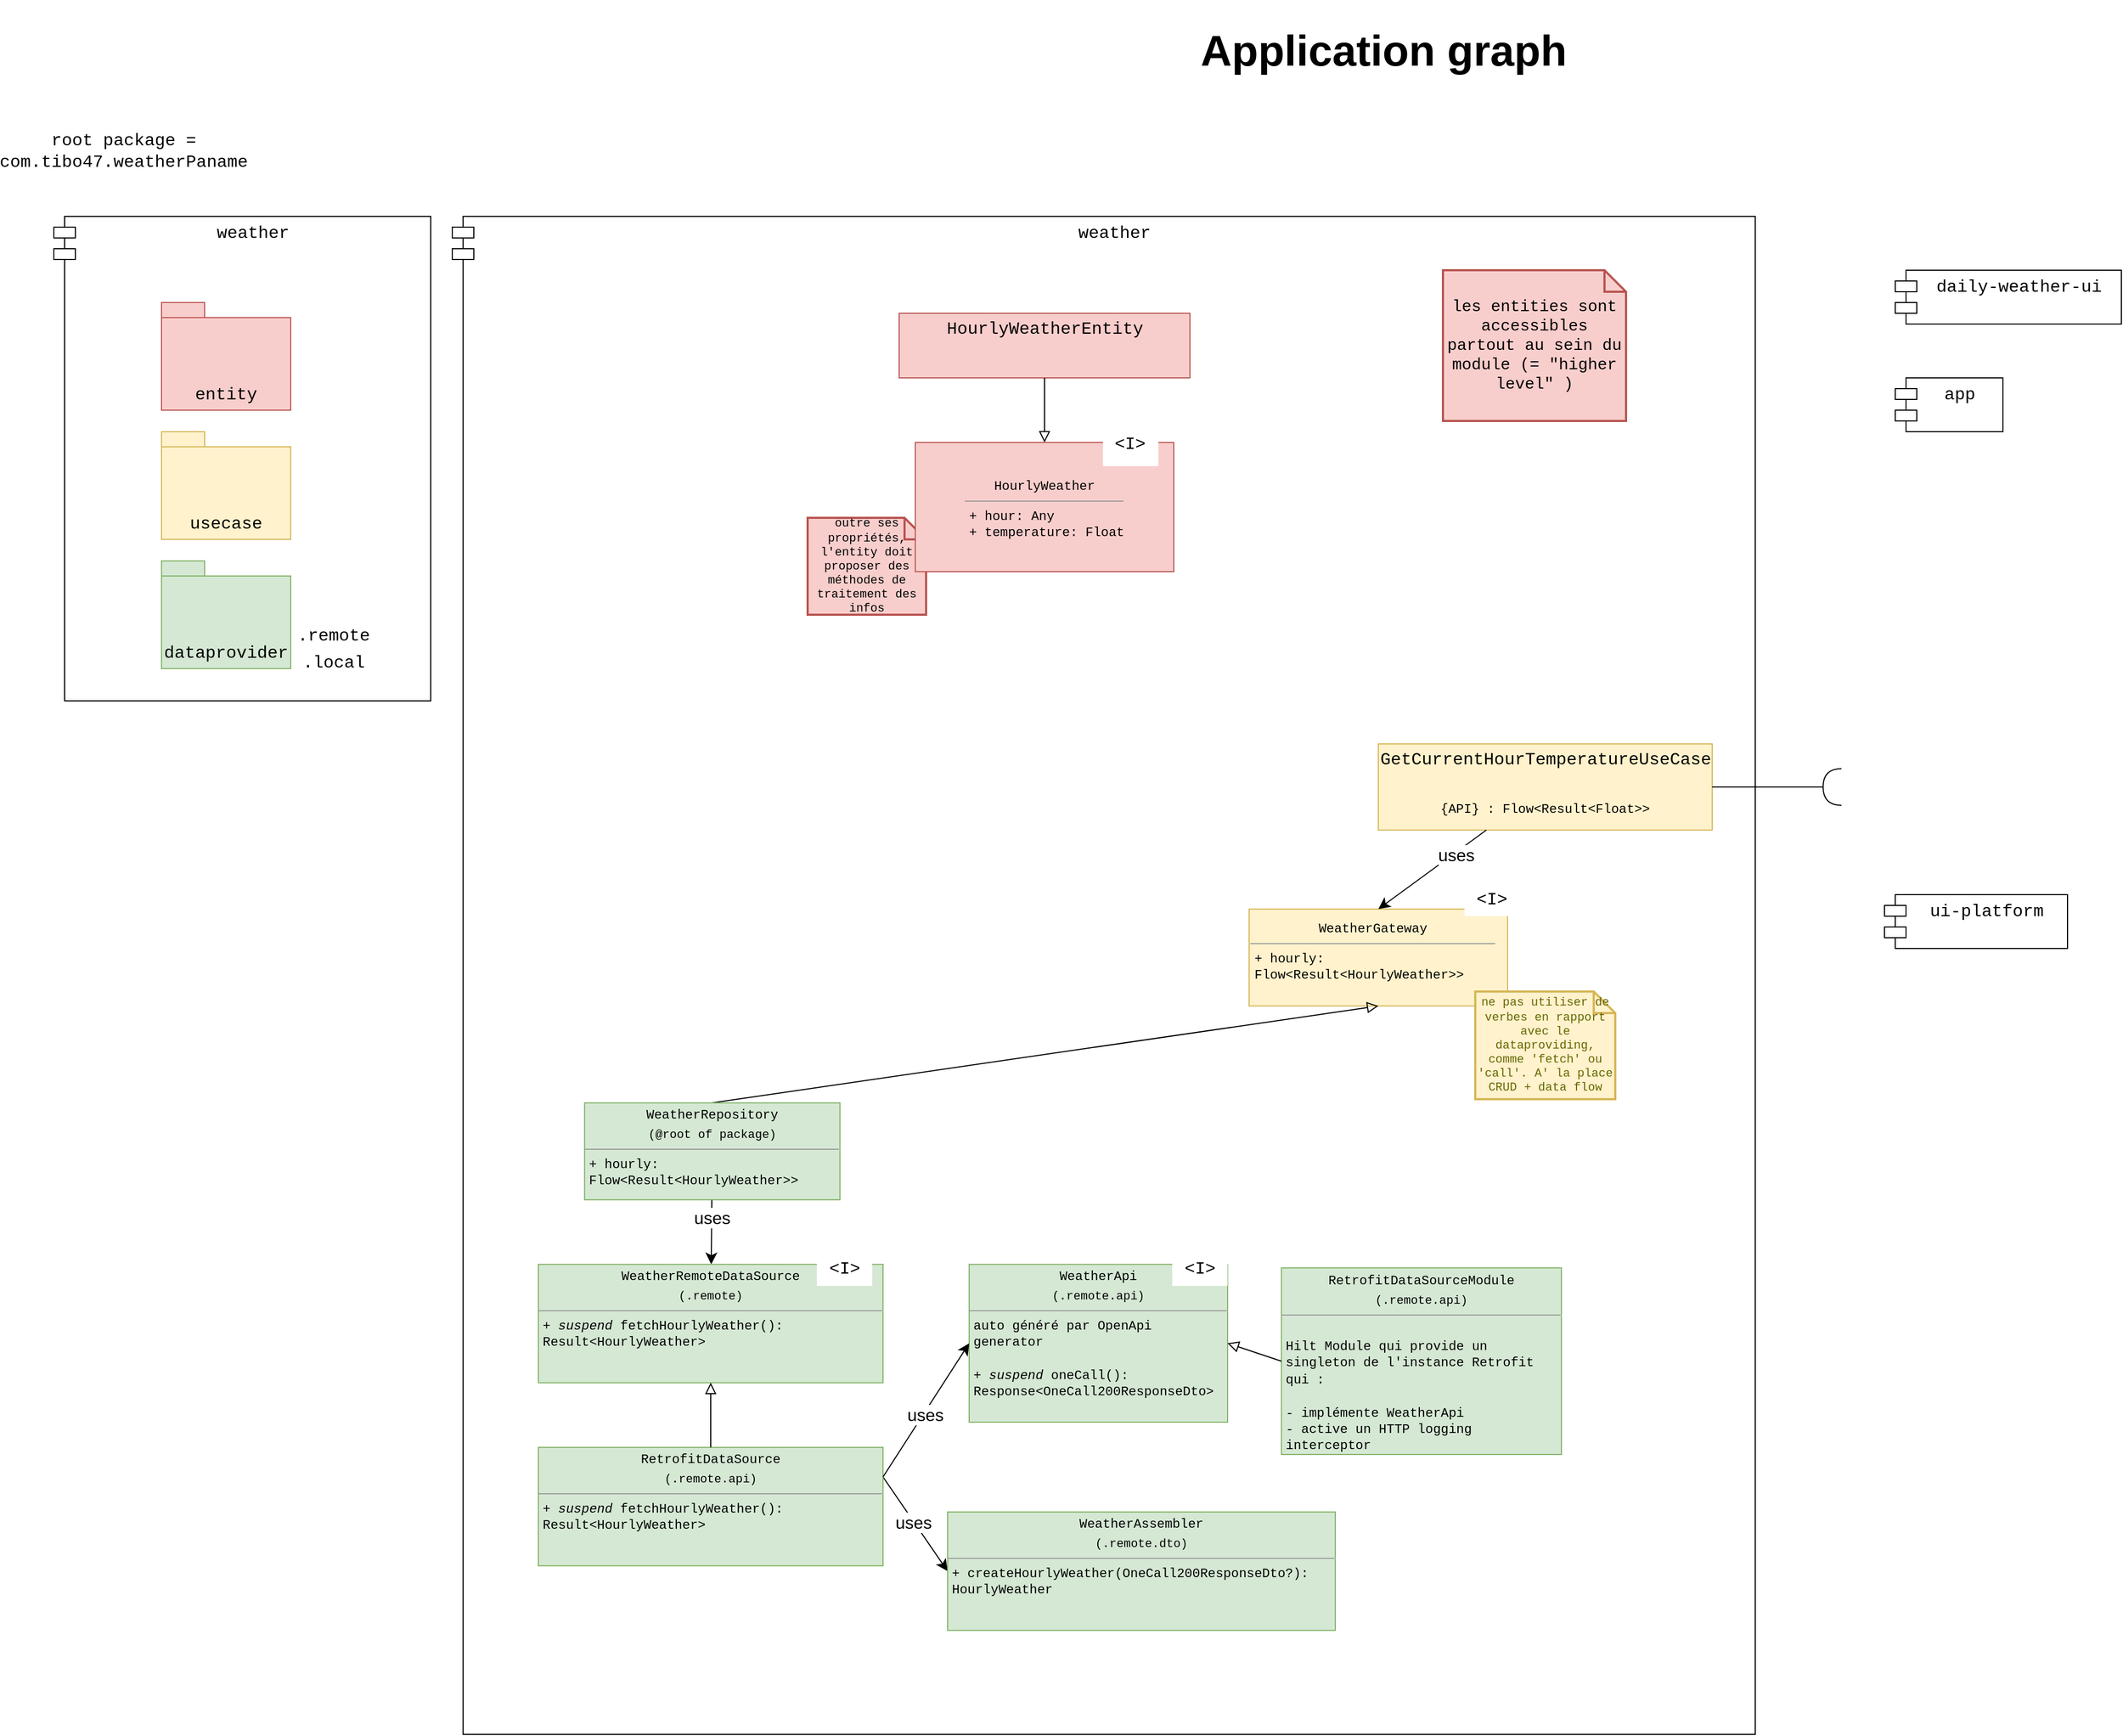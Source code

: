 <mxfile version="23.0.2" type="device">
  <diagram name="Page-1" id="wv4Ve9XhU9uI4jX8m3nt">
    <mxGraphModel dx="909" dy="1788" grid="1" gridSize="10" guides="1" tooltips="1" connect="1" arrows="1" fold="1" page="1" pageScale="1" pageWidth="827" pageHeight="1169" math="0" shadow="0">
      <root>
        <mxCell id="0" />
        <mxCell id="1" parent="0" />
        <mxCell id="ZxqrqJX_Cj1t-atZ2je_-12" value="root package = com.tibo47.weatherPaname" style="text;strokeColor=none;fillColor=none;html=1;align=center;verticalAlign=middle;whiteSpace=wrap;rounded=0;fontSize=16;fontFamily=Courier New;" parent="1" vertex="1">
          <mxGeometry x="10" y="5" width="210" height="30" as="geometry" />
        </mxCell>
        <mxCell id="hMdCMSUUUF6F1jB6uKyC-11" value="weather" style="shape=module;align=left;spacingLeft=20;align=center;verticalAlign=top;whiteSpace=wrap;html=1;fontSize=16;fontFamily=Courier New;" parent="1" vertex="1">
          <mxGeometry x="50" y="80" width="350" height="450" as="geometry" />
        </mxCell>
        <mxCell id="hMdCMSUUUF6F1jB6uKyC-23" value="weather" style="shape=module;align=left;spacingLeft=20;align=center;verticalAlign=top;whiteSpace=wrap;html=1;fontSize=16;fontFamily=Courier New;" parent="1" vertex="1">
          <mxGeometry x="420" y="80" width="1210" height="1410" as="geometry" />
        </mxCell>
        <mxCell id="hMdCMSUUUF6F1jB6uKyC-36" value="" style="group;fillColor=#fff2cc;strokeColor=#d6b656;" parent="1" vertex="1" connectable="0">
          <mxGeometry x="1280" y="570" width="310" height="80" as="geometry" />
        </mxCell>
        <mxCell id="hMdCMSUUUF6F1jB6uKyC-37" value="&lt;pre&gt;&lt;span style=&quot;font-size: 12px; font-family: &amp;quot;Courier New&amp;quot;; background-color: initial; white-space: normal;&quot;&gt;&lt;br&gt;&lt;/span&gt;&lt;/pre&gt;&lt;pre&gt;&lt;span style=&quot;font-size: 12px; font-family: &amp;quot;Courier New&amp;quot;; background-color: initial; white-space: normal;&quot;&gt;{API} : Flow&amp;lt;Result&amp;lt;Float&amp;gt;&amp;gt;&lt;/span&gt;&lt;br&gt;&lt;/pre&gt;" style="rounded=0;whiteSpace=wrap;html=1;fontSize=16;fillColor=#fff2cc;strokeColor=#d6b656;" parent="hMdCMSUUUF6F1jB6uKyC-36" vertex="1">
          <mxGeometry width="310" height="80" as="geometry" />
        </mxCell>
        <mxCell id="hMdCMSUUUF6F1jB6uKyC-38" value="GetCurrentHourTemperatureUseCase" style="text;html=1;strokeColor=none;fillColor=none;align=center;verticalAlign=middle;whiteSpace=wrap;rounded=0;fontSize=16;fontFamily=Courier New;" parent="hMdCMSUUUF6F1jB6uKyC-36" vertex="1">
          <mxGeometry x="77.5" width="155.0" height="30" as="geometry" />
        </mxCell>
        <mxCell id="hMdCMSUUUF6F1jB6uKyC-42" value="" style="group" parent="1" vertex="1" connectable="0">
          <mxGeometry x="835" y="170" width="270" height="60" as="geometry" />
        </mxCell>
        <mxCell id="hMdCMSUUUF6F1jB6uKyC-40" value="" style="rounded=0;whiteSpace=wrap;html=1;fontSize=16;fillColor=#f8cecc;strokeColor=#b85450;" parent="hMdCMSUUUF6F1jB6uKyC-42" vertex="1">
          <mxGeometry width="270" height="60" as="geometry" />
        </mxCell>
        <mxCell id="hMdCMSUUUF6F1jB6uKyC-41" value="HourlyWeatherEntity" style="text;html=1;strokeColor=none;fillColor=none;align=center;verticalAlign=middle;whiteSpace=wrap;rounded=0;fontSize=16;fontFamily=Courier New;" parent="hMdCMSUUUF6F1jB6uKyC-42" vertex="1">
          <mxGeometry x="67.5" width="135" height="30" as="geometry" />
        </mxCell>
        <mxCell id="hMdCMSUUUF6F1jB6uKyC-50" value="" style="group" parent="1" vertex="1" connectable="0">
          <mxGeometry x="150" y="400" width="120" height="100" as="geometry" />
        </mxCell>
        <mxCell id="hMdCMSUUUF6F1jB6uKyC-19" value="" style="shape=folder;fontStyle=1;spacingTop=10;tabWidth=40;tabHeight=14;tabPosition=left;html=1;whiteSpace=wrap;fontSize=16;fillColor=#d5e8d4;strokeColor=#82b366;" parent="hMdCMSUUUF6F1jB6uKyC-50" vertex="1">
          <mxGeometry width="120" height="100" as="geometry" />
        </mxCell>
        <mxCell id="hMdCMSUUUF6F1jB6uKyC-20" value="&lt;font face=&quot;Courier New&quot;&gt;dataprovider&lt;/font&gt;" style="text;html=1;strokeColor=none;fillColor=none;align=center;verticalAlign=middle;whiteSpace=wrap;rounded=0;fontSize=16;" parent="hMdCMSUUUF6F1jB6uKyC-50" vertex="1">
          <mxGeometry x="30" y="70" width="60" height="30" as="geometry" />
        </mxCell>
        <mxCell id="hMdCMSUUUF6F1jB6uKyC-51" value="" style="group" parent="1" vertex="1" connectable="0">
          <mxGeometry x="150" y="280" width="120" height="100" as="geometry" />
        </mxCell>
        <mxCell id="hMdCMSUUUF6F1jB6uKyC-12" value="" style="shape=folder;fontStyle=1;spacingTop=10;tabWidth=40;tabHeight=14;tabPosition=left;html=1;whiteSpace=wrap;fontSize=16;fillColor=#fff2cc;strokeColor=#d6b656;" parent="hMdCMSUUUF6F1jB6uKyC-51" vertex="1">
          <mxGeometry width="120" height="100" as="geometry" />
        </mxCell>
        <mxCell id="hMdCMSUUUF6F1jB6uKyC-13" value="&lt;font face=&quot;Courier New&quot;&gt;usecase&lt;/font&gt;" style="text;html=1;strokeColor=none;fillColor=none;align=center;verticalAlign=middle;whiteSpace=wrap;rounded=0;fontSize=16;" parent="hMdCMSUUUF6F1jB6uKyC-51" vertex="1">
          <mxGeometry x="30" y="70" width="60" height="30" as="geometry" />
        </mxCell>
        <mxCell id="hMdCMSUUUF6F1jB6uKyC-52" value="" style="group" parent="1" vertex="1" connectable="0">
          <mxGeometry x="150" y="160" width="120" height="100" as="geometry" />
        </mxCell>
        <mxCell id="hMdCMSUUUF6F1jB6uKyC-17" value="" style="shape=folder;fontStyle=1;spacingTop=10;tabWidth=40;tabHeight=14;tabPosition=left;html=1;whiteSpace=wrap;fontSize=16;fillColor=#f8cecc;strokeColor=#b85450;" parent="hMdCMSUUUF6F1jB6uKyC-52" vertex="1">
          <mxGeometry width="120" height="100" as="geometry" />
        </mxCell>
        <mxCell id="hMdCMSUUUF6F1jB6uKyC-18" value="&lt;font face=&quot;Courier New&quot;&gt;entity&lt;br&gt;&lt;/font&gt;" style="text;html=1;strokeColor=none;fillColor=none;align=center;verticalAlign=middle;whiteSpace=wrap;rounded=0;fontSize=16;" parent="hMdCMSUUUF6F1jB6uKyC-52" vertex="1">
          <mxGeometry x="30" y="70" width="60" height="30" as="geometry" />
        </mxCell>
        <mxCell id="hMdCMSUUUF6F1jB6uKyC-53" value="" style="edgeStyle=none;curved=1;rounded=0;orthogonalLoop=1;jettySize=auto;html=1;fontSize=12;startSize=8;endSize=8;endArrow=block;endFill=0;entryX=0.5;entryY=0;entryDx=0;entryDy=0;" parent="1" source="hMdCMSUUUF6F1jB6uKyC-40" target="R9Sax285LrgI6wB76GsC-14" edge="1">
          <mxGeometry relative="1" as="geometry">
            <mxPoint x="974.091" y="310" as="targetPoint" />
          </mxGeometry>
        </mxCell>
        <mxCell id="MzsrqZj2Vyv2zfBKMK9l-8" value=".local" style="text;html=1;strokeColor=none;fillColor=none;align=center;verticalAlign=middle;whiteSpace=wrap;rounded=0;fontSize=16;fontFamily=Courier New;" parent="1" vertex="1">
          <mxGeometry x="280" y="480" width="60" height="30" as="geometry" />
        </mxCell>
        <mxCell id="MzsrqZj2Vyv2zfBKMK9l-9" value=".remote" style="text;html=1;strokeColor=none;fillColor=none;align=center;verticalAlign=middle;whiteSpace=wrap;rounded=0;fontSize=16;fontFamily=Courier New;" parent="1" vertex="1">
          <mxGeometry x="280" y="450" width="60" height="40" as="geometry" />
        </mxCell>
        <mxCell id="MzsrqZj2Vyv2zfBKMK9l-13" value="" style="group;fontSize=16;" parent="1" vertex="1" connectable="0">
          <mxGeometry x="1160" y="723.4" width="240" height="90" as="geometry" />
        </mxCell>
        <mxCell id="MzsrqZj2Vyv2zfBKMK9l-14" value="" style="rounded=0;whiteSpace=wrap;html=1;fontSize=16;fillColor=#fff2cc;strokeColor=#d6b656;" parent="MzsrqZj2Vyv2zfBKMK9l-13" vertex="1">
          <mxGeometry width="240" height="90" as="geometry" />
        </mxCell>
        <mxCell id="MzsrqZj2Vyv2zfBKMK9l-15" value="&lt;p style=&quot;border-color: var(--border-color); font-family: Helvetica; font-size: 12px; margin: 4px 0px 0px;&quot;&gt;&lt;font style=&quot;border-color: var(--border-color);&quot; face=&quot;Courier New&quot;&gt;WeatherGateway&lt;/font&gt;&lt;/p&gt;&lt;hr style=&quot;border-color: var(--border-color); font-family: Helvetica; text-align: left; font-size: 11px;&quot; size=&quot;1&quot;&gt;&lt;p style=&quot;border-color: var(--border-color); font-family: Helvetica; font-size: 12px; text-align: left; margin: 0px 0px 0px 4px;&quot;&gt;&lt;/p&gt;&lt;p style=&quot;border-color: var(--border-color); font-family: Helvetica; font-size: 12px; text-align: left; margin: 0px 0px 0px 4px;&quot;&gt;&lt;font style=&quot;border-color: var(--border-color);&quot; face=&quot;Courier New&quot;&gt;+ hourly: Flow&amp;lt;Result&amp;lt;HourlyWeather&amp;gt;&amp;gt;&lt;/font&gt;&lt;/p&gt;" style="text;html=1;strokeColor=none;fillColor=none;align=center;verticalAlign=middle;whiteSpace=wrap;rounded=0;fontSize=16;fontFamily=Courier New;" parent="MzsrqZj2Vyv2zfBKMK9l-13" vertex="1">
          <mxGeometry y="15" width="230" height="45" as="geometry" />
        </mxCell>
        <mxCell id="MzsrqZj2Vyv2zfBKMK9l-18" value="" style="edgeStyle=none;curved=1;rounded=0;orthogonalLoop=1;jettySize=auto;html=1;fontSize=12;startSize=8;endSize=8;entryX=0.5;entryY=0;entryDx=0;entryDy=0;" parent="1" source="hMdCMSUUUF6F1jB6uKyC-37" target="MzsrqZj2Vyv2zfBKMK9l-14" edge="1">
          <mxGeometry relative="1" as="geometry" />
        </mxCell>
        <mxCell id="MzsrqZj2Vyv2zfBKMK9l-19" value="uses" style="edgeLabel;html=1;align=center;verticalAlign=middle;resizable=0;points=[];fontSize=16;" parent="MzsrqZj2Vyv2zfBKMK9l-18" vertex="1" connectable="0">
          <mxGeometry x="-0.416" y="1" relative="1" as="geometry">
            <mxPoint as="offset" />
          </mxGeometry>
        </mxCell>
        <mxCell id="MzsrqZj2Vyv2zfBKMK9l-21" value="" style="edgeStyle=none;curved=1;rounded=0;orthogonalLoop=1;jettySize=auto;html=1;fontSize=12;startSize=8;endSize=8;entryX=0.5;entryY=1;entryDx=0;entryDy=0;endArrow=block;endFill=0;exitX=0.5;exitY=0;exitDx=0;exitDy=0;" parent="1" source="MzsrqZj2Vyv2zfBKMK9l-23" target="MzsrqZj2Vyv2zfBKMK9l-14" edge="1">
          <mxGeometry relative="1" as="geometry">
            <mxPoint x="815" y="641.632" as="sourcePoint" />
            <mxPoint x="850.0" y="503.4" as="targetPoint" />
          </mxGeometry>
        </mxCell>
        <mxCell id="m-WLtfDjDTpF_uiA7z5S-4" value="" style="edgeStyle=none;curved=1;rounded=0;orthogonalLoop=1;jettySize=auto;html=1;fontSize=12;startSize=8;endSize=8;" parent="1" source="MzsrqZj2Vyv2zfBKMK9l-23" target="m-WLtfDjDTpF_uiA7z5S-3" edge="1">
          <mxGeometry relative="1" as="geometry" />
        </mxCell>
        <mxCell id="m-WLtfDjDTpF_uiA7z5S-5" value="uses" style="edgeLabel;html=1;align=center;verticalAlign=middle;resizable=0;points=[];fontSize=16;" parent="m-WLtfDjDTpF_uiA7z5S-4" vertex="1" connectable="0">
          <mxGeometry x="-0.45" relative="1" as="geometry">
            <mxPoint as="offset" />
          </mxGeometry>
        </mxCell>
        <mxCell id="MzsrqZj2Vyv2zfBKMK9l-23" value="&lt;p style=&quot;margin:0px;margin-top:4px;text-align:center;&quot;&gt;&lt;font face=&quot;Courier New&quot;&gt;WeatherRepository&lt;br&gt;&lt;/font&gt;&lt;/p&gt;&lt;p style=&quot;margin: 4px 0px 0px; text-align: center; font-size: 11px;&quot;&gt;&lt;font face=&quot;Courier New&quot; style=&quot;font-size: 11px;&quot;&gt;(@root of package)&lt;/font&gt;&lt;/p&gt;&lt;hr size=&quot;1&quot; style=&quot;font-size: 11px;&quot;&gt;&lt;p style=&quot;margin:0px;margin-left:4px;&quot;&gt;&lt;/p&gt;&lt;p style=&quot;margin:0px;margin-left:4px;&quot;&gt;&lt;font face=&quot;Courier New&quot;&gt;+ hourly: Flow&amp;lt;Result&amp;lt;HourlyWeather&amp;gt;&amp;gt;&lt;/font&gt;&lt;/p&gt;" style="verticalAlign=top;align=left;overflow=fill;fontSize=12;fontFamily=Helvetica;html=1;whiteSpace=wrap;fillColor=#d5e8d4;strokeColor=#82b366;" parent="1" vertex="1">
          <mxGeometry x="542.86" y="903.4" width="237.14" height="90" as="geometry" />
        </mxCell>
        <mxCell id="MzsrqZj2Vyv2zfBKMK9l-28" value="outre ses propriétés, l&#39;entity doit proposer des méthodes de traitement des infos" style="shape=note;strokeWidth=2;fontSize=11;size=20;whiteSpace=wrap;html=1;fillColor=#f8cecc;strokeColor=#b85450;fontFamily=Courier New;" parent="1" vertex="1">
          <mxGeometry x="750" y="360" width="110" height="90" as="geometry" />
        </mxCell>
        <mxCell id="G27tqEyoBf-AfbN_Fk1x-1" value="ne pas utiliser de verbes en rapport avec le dataproviding, comme &#39;fetch&#39; ou &#39;call&#39;. A&#39; la place CRUD + data flow" style="shape=note;strokeWidth=2;fontSize=11;size=20;whiteSpace=wrap;html=1;fillColor=#fff2cc;strokeColor=#d6b656;fontColor=#666600;fontFamily=Courier New;" parent="1" vertex="1">
          <mxGeometry x="1370" y="800" width="130" height="100" as="geometry" />
        </mxCell>
        <mxCell id="9uqEFR3WwEUxAwHJzLDd-1" value="app" style="shape=module;align=left;spacingLeft=20;align=center;verticalAlign=top;whiteSpace=wrap;html=1;fontSize=16;fontFamily=Courier New;" parent="1" vertex="1">
          <mxGeometry x="1760" y="230" width="100" height="50" as="geometry" />
        </mxCell>
        <mxCell id="9uqEFR3WwEUxAwHJzLDd-2" value="daily-weather-ui" style="shape=module;align=left;spacingLeft=20;align=center;verticalAlign=top;whiteSpace=wrap;html=1;fontSize=16;fontFamily=Courier New;" parent="1" vertex="1">
          <mxGeometry x="1760" y="130" width="210" height="50" as="geometry" />
        </mxCell>
        <mxCell id="9uqEFR3WwEUxAwHJzLDd-3" value="ui-platform" style="shape=module;align=left;spacingLeft=20;align=center;verticalAlign=top;whiteSpace=wrap;html=1;fontSize=16;fontFamily=Courier New;" parent="1" vertex="1">
          <mxGeometry x="1750" y="710" width="170" height="50" as="geometry" />
        </mxCell>
        <mxCell id="R9Sax285LrgI6wB76GsC-24" style="edgeStyle=none;curved=1;rounded=0;orthogonalLoop=1;jettySize=auto;html=1;exitX=1;exitY=0.25;exitDx=0;exitDy=0;fontSize=12;startSize=8;endSize=8;entryX=0;entryY=0.5;entryDx=0;entryDy=0;" parent="1" source="c7AoepRtp2JlIjNg5JvS-3" target="R9Sax285LrgI6wB76GsC-22" edge="1">
          <mxGeometry relative="1" as="geometry" />
        </mxCell>
        <mxCell id="R9Sax285LrgI6wB76GsC-26" value="uses" style="edgeLabel;html=1;align=center;verticalAlign=middle;resizable=0;points=[];fontSize=16;" parent="R9Sax285LrgI6wB76GsC-24" vertex="1" connectable="0">
          <mxGeometry x="-0.05" y="-1" relative="1" as="geometry">
            <mxPoint as="offset" />
          </mxGeometry>
        </mxCell>
        <mxCell id="m-WLtfDjDTpF_uiA7z5S-3" value="&lt;p style=&quot;margin:0px;margin-top:4px;text-align:center;&quot;&gt;&lt;font face=&quot;Courier New&quot;&gt;WeatherRemoteDataSource&lt;br&gt;&lt;/font&gt;&lt;/p&gt;&lt;p style=&quot;margin: 4px 0px 0px; text-align: center; font-size: 11px;&quot;&gt;&lt;font face=&quot;Courier New&quot; style=&quot;font-size: 11px;&quot;&gt;(.remote)&lt;/font&gt;&lt;/p&gt;&lt;hr size=&quot;1&quot; style=&quot;font-size: 11px;&quot;&gt;&lt;p style=&quot;margin:0px;margin-left:4px;&quot;&gt;&lt;/p&gt;&lt;p style=&quot;margin:0px;margin-left:4px;&quot;&gt;&lt;font face=&quot;Courier New&quot;&gt;+ &lt;i&gt;suspend&lt;/i&gt; fetchHourlyWeather(): Result&amp;lt;HourlyWeather&amp;gt;&lt;/font&gt;&lt;/p&gt;" style="verticalAlign=top;align=left;overflow=fill;fontSize=12;fontFamily=Helvetica;html=1;whiteSpace=wrap;fillColor=#d5e8d4;strokeColor=#82b366;" parent="1" vertex="1">
          <mxGeometry x="500" y="1053.4" width="320" height="110" as="geometry" />
        </mxCell>
        <mxCell id="m-WLtfDjDTpF_uiA7z5S-6" value="&lt;p style=&quot;margin:0px;margin-top:4px;text-align:center;&quot;&gt;&lt;font face=&quot;Courier New&quot;&gt;RetrofitDataSourceModule&lt;br&gt;&lt;/font&gt;&lt;/p&gt;&lt;p style=&quot;margin: 4px 0px 0px; text-align: center; font-size: 11px;&quot;&gt;&lt;font face=&quot;Courier New&quot; style=&quot;font-size: 11px;&quot;&gt;(.remote.api)&lt;/font&gt;&lt;/p&gt;&lt;hr size=&quot;1&quot; style=&quot;font-size: 11px;&quot;&gt;&lt;p style=&quot;margin:0px;margin-left:4px;&quot;&gt;&lt;/p&gt;&lt;p style=&quot;margin:0px;margin-left:4px;&quot;&gt;&lt;font face=&quot;Courier New&quot;&gt;&lt;br&gt;&lt;/font&gt;&lt;/p&gt;&lt;p style=&quot;margin:0px;margin-left:4px;&quot;&gt;&lt;font face=&quot;Courier New&quot;&gt;Hilt Module qui provide un singleton de l&#39;instance Retrofit qui :&lt;/font&gt;&lt;/p&gt;&lt;p style=&quot;margin:0px;margin-left:4px;&quot;&gt;&lt;font face=&quot;Courier New&quot;&gt;&lt;br&gt;&lt;/font&gt;&lt;/p&gt;&lt;p style=&quot;margin:0px;margin-left:4px;&quot;&gt;&lt;font face=&quot;Courier New&quot;&gt;- implémente WeatherApi&lt;/font&gt;&lt;/p&gt;&lt;p style=&quot;margin:0px;margin-left:4px;&quot;&gt;&lt;font face=&quot;Courier New&quot;&gt;- active un HTTP logging interceptor&lt;/font&gt;&lt;/p&gt;&lt;p style=&quot;margin:0px;margin-left:4px;&quot;&gt;&lt;font face=&quot;Courier New&quot;&gt;&lt;br&gt;&lt;/font&gt;&lt;/p&gt;&lt;p style=&quot;margin:0px;margin-left:4px;&quot;&gt;&lt;font face=&quot;Courier New&quot;&gt;&lt;br&gt;&lt;/font&gt;&lt;/p&gt;" style="verticalAlign=top;align=left;overflow=fill;fontSize=12;fontFamily=Helvetica;html=1;whiteSpace=wrap;fillColor=#d5e8d4;strokeColor=#82b366;" parent="1" vertex="1">
          <mxGeometry x="1190" y="1056.7" width="260" height="173.3" as="geometry" />
        </mxCell>
        <mxCell id="m-WLtfDjDTpF_uiA7z5S-7" style="edgeStyle=none;curved=1;rounded=0;orthogonalLoop=1;jettySize=auto;html=1;exitX=0.5;exitY=1;exitDx=0;exitDy=0;fontSize=12;startSize=8;endSize=8;" parent="1" source="m-WLtfDjDTpF_uiA7z5S-6" target="m-WLtfDjDTpF_uiA7z5S-6" edge="1">
          <mxGeometry relative="1" as="geometry" />
        </mxCell>
        <mxCell id="m-WLtfDjDTpF_uiA7z5S-8" value="&lt;p style=&quot;margin:0px;margin-top:4px;text-align:center;&quot;&gt;&lt;font face=&quot;Courier New&quot;&gt;WeatherApi&lt;br&gt;&lt;/font&gt;&lt;/p&gt;&lt;p style=&quot;margin: 4px 0px 0px; text-align: center; font-size: 11px;&quot;&gt;&lt;font face=&quot;Courier New&quot; style=&quot;font-size: 11px;&quot;&gt;(.remote.api)&lt;/font&gt;&lt;/p&gt;&lt;hr size=&quot;1&quot; style=&quot;font-size: 11px;&quot;&gt;&lt;p style=&quot;margin:0px;margin-left:4px;&quot;&gt;&lt;/p&gt;&lt;p style=&quot;margin:0px;margin-left:4px;&quot;&gt;&lt;font face=&quot;Courier New&quot;&gt;auto généré par OpenApi generator&lt;/font&gt;&lt;/p&gt;&lt;p style=&quot;margin:0px;margin-left:4px;&quot;&gt;&lt;font face=&quot;Courier New&quot;&gt;&lt;br&gt;&lt;/font&gt;&lt;/p&gt;&lt;p style=&quot;margin:0px;margin-left:4px;&quot;&gt;&lt;font face=&quot;Courier New&quot;&gt;+&amp;nbsp;&lt;i style=&quot;border-color: var(--border-color);&quot;&gt;suspend&lt;/i&gt;&amp;nbsp;oneCall(): Response&amp;lt;OneCall200ResponseDto&amp;gt;&lt;/font&gt;&lt;font face=&quot;Courier New&quot;&gt;&lt;br&gt;&lt;/font&gt;&lt;/p&gt;" style="verticalAlign=top;align=left;overflow=fill;fontSize=12;fontFamily=Helvetica;html=1;whiteSpace=wrap;fillColor=#d5e8d4;strokeColor=#82b366;" parent="1" vertex="1">
          <mxGeometry x="900" y="1053.4" width="240" height="146.6" as="geometry" />
        </mxCell>
        <mxCell id="R9Sax285LrgI6wB76GsC-12" value="" style="group;fontSize=16;fillColor=#f8cecc;strokeColor=#b85450;" parent="1" vertex="1" connectable="0">
          <mxGeometry x="850" y="290" width="240" height="120" as="geometry" />
        </mxCell>
        <mxCell id="R9Sax285LrgI6wB76GsC-13" value="" style="rounded=0;whiteSpace=wrap;html=1;fontSize=16;fillColor=#f8cecc;strokeColor=#b85450;" parent="R9Sax285LrgI6wB76GsC-12" vertex="1">
          <mxGeometry width="240" height="120" as="geometry" />
        </mxCell>
        <mxCell id="R9Sax285LrgI6wB76GsC-14" value="&lt;p style=&quot;border-color: var(--border-color); font-family: Helvetica; font-size: 12px; margin: 4px 0px 0px;&quot;&gt;&lt;font style=&quot;border-color: var(--border-color);&quot; face=&quot;Courier New&quot;&gt;HourlyWeather&lt;/font&gt;&lt;/p&gt;&lt;hr style=&quot;border-color: var(--border-color); font-family: Helvetica; text-align: left; font-size: 11px;&quot; size=&quot;1&quot;&gt;&lt;p style=&quot;border-color: var(--border-color); font-family: Helvetica; font-size: 12px; text-align: left; margin: 0px 0px 0px 4px;&quot;&gt;&lt;/p&gt;&lt;p style=&quot;border-color: var(--border-color); font-family: Helvetica; font-size: 12px; text-align: left; margin: 0px 0px 0px 4px;&quot;&gt;&lt;font style=&quot;border-color: var(--border-color);&quot; face=&quot;Courier New&quot;&gt;+ hour: Any&lt;/font&gt;&lt;/p&gt;&lt;p style=&quot;border-color: var(--border-color); font-family: Helvetica; font-size: 12px; text-align: left; margin: 0px 0px 0px 4px;&quot;&gt;&lt;font style=&quot;border-color: var(--border-color);&quot; face=&quot;Courier New&quot;&gt;+ temperature: Float&lt;/font&gt;&lt;/p&gt;" style="text;html=1;strokeColor=none;fillColor=none;align=center;verticalAlign=middle;whiteSpace=wrap;rounded=0;fontSize=16;fontFamily=Courier New;" parent="R9Sax285LrgI6wB76GsC-12" vertex="1">
          <mxGeometry width="240" height="120" as="geometry" />
        </mxCell>
        <mxCell id="R9Sax285LrgI6wB76GsC-15" value="&amp;lt;I&amp;gt;" style="text;html=1;strokeColor=none;fillColor=default;align=center;verticalAlign=middle;whiteSpace=wrap;rounded=0;fontSize=16;fontFamily=Courier New;" parent="1" vertex="1">
          <mxGeometry x="1024.28" y="272" width="51.43" height="40" as="geometry" />
        </mxCell>
        <mxCell id="R9Sax285LrgI6wB76GsC-22" value="&lt;p style=&quot;margin:0px;margin-top:4px;text-align:center;&quot;&gt;&lt;font face=&quot;Courier New&quot;&gt;WeatherAssembler&lt;br&gt;&lt;/font&gt;&lt;/p&gt;&lt;p style=&quot;margin: 4px 0px 0px; text-align: center; font-size: 11px;&quot;&gt;&lt;font face=&quot;Courier New&quot; style=&quot;font-size: 11px;&quot;&gt;(.remote.dto)&lt;/font&gt;&lt;/p&gt;&lt;hr size=&quot;1&quot; style=&quot;font-size: 11px;&quot;&gt;&lt;p style=&quot;margin:0px;margin-left:4px;&quot;&gt;&lt;/p&gt;&lt;p style=&quot;margin:0px;margin-left:4px;&quot;&gt;&lt;font face=&quot;Courier New&quot;&gt;+ createHourlyWeather(OneCall200ResponseDto?): HourlyWeather&lt;/font&gt;&lt;/p&gt;" style="verticalAlign=top;align=left;overflow=fill;fontSize=12;fontFamily=Helvetica;html=1;whiteSpace=wrap;fillColor=#d5e8d4;strokeColor=#82b366;" parent="1" vertex="1">
          <mxGeometry x="880" y="1283.4" width="360" height="110" as="geometry" />
        </mxCell>
        <mxCell id="c7AoepRtp2JlIjNg5JvS-1" value="&lt;h1&gt;&lt;font style=&quot;font-size: 40px;&quot;&gt;Application graph&lt;/font&gt;&lt;/h1&gt;" style="text;html=1;strokeColor=none;fillColor=none;align=center;verticalAlign=middle;whiteSpace=wrap;rounded=0;fontSize=16;" parent="1" vertex="1">
          <mxGeometry x="1080" y="-90" width="410" height="30" as="geometry" />
        </mxCell>
        <mxCell id="c7AoepRtp2JlIjNg5JvS-2" value="&amp;lt;I&amp;gt;" style="text;html=1;strokeColor=none;fillColor=default;align=center;verticalAlign=middle;whiteSpace=wrap;rounded=0;fontSize=16;fontFamily=Courier New;" parent="1" vertex="1">
          <mxGeometry x="758.573" y="1043.4" width="51.429" height="30" as="geometry" />
        </mxCell>
        <mxCell id="c7AoepRtp2JlIjNg5JvS-3" value="&lt;p style=&quot;margin:0px;margin-top:4px;text-align:center;&quot;&gt;&lt;font face=&quot;Courier New&quot;&gt;RetrofitDataSource&lt;br&gt;&lt;/font&gt;&lt;/p&gt;&lt;p style=&quot;margin: 4px 0px 0px; text-align: center; font-size: 11px;&quot;&gt;&lt;font face=&quot;Courier New&quot; style=&quot;font-size: 11px;&quot;&gt;(.remote.api)&lt;/font&gt;&lt;/p&gt;&lt;hr size=&quot;1&quot; style=&quot;font-size: 11px;&quot;&gt;&lt;p style=&quot;margin:0px;margin-left:4px;&quot;&gt;&lt;/p&gt;&lt;p style=&quot;margin:0px;margin-left:4px;&quot;&gt;&lt;font face=&quot;Courier New&quot;&gt;+ &lt;i&gt;suspend&lt;/i&gt; fetchHourlyWeather(): Result&amp;lt;HourlyWeather&amp;gt;&lt;/font&gt;&lt;/p&gt;" style="verticalAlign=top;align=left;overflow=fill;fontSize=12;fontFamily=Helvetica;html=1;whiteSpace=wrap;fillColor=#d5e8d4;strokeColor=#82b366;" parent="1" vertex="1">
          <mxGeometry x="500" y="1223.4" width="320" height="110" as="geometry" />
        </mxCell>
        <mxCell id="c7AoepRtp2JlIjNg5JvS-6" value="" style="edgeStyle=none;curved=1;rounded=0;orthogonalLoop=1;jettySize=auto;html=1;fontSize=12;startSize=8;endSize=8;entryX=0.5;entryY=1;entryDx=0;entryDy=0;endArrow=block;endFill=0;exitX=0.5;exitY=0;exitDx=0;exitDy=0;" parent="1" target="m-WLtfDjDTpF_uiA7z5S-3" edge="1">
          <mxGeometry relative="1" as="geometry">
            <mxPoint x="660" y="1223.4" as="sourcePoint" />
            <mxPoint x="709" y="1150.4" as="targetPoint" />
          </mxGeometry>
        </mxCell>
        <mxCell id="JqCgpAZH42IfPCFZP6Xf-1" value="&lt;font style=&quot;font-size: 15px;&quot;&gt;les entities sont accessibles partout au sein du module (= &quot;higher level&quot; )&lt;/font&gt;" style="shape=note;strokeWidth=2;fontSize=11;size=20;whiteSpace=wrap;html=1;fillColor=#f8cecc;strokeColor=#b85450;fontFamily=Courier New;" parent="1" vertex="1">
          <mxGeometry x="1340" y="130" width="170" height="140" as="geometry" />
        </mxCell>
        <mxCell id="JqCgpAZH42IfPCFZP6Xf-2" value="" style="rounded=0;orthogonalLoop=1;jettySize=auto;html=1;endArrow=halfCircle;endFill=0;endSize=15;strokeWidth=1;sketch=0;fontSize=12;curved=1;startSize=15;" parent="1" source="hMdCMSUUUF6F1jB6uKyC-37" edge="1">
          <mxGeometry relative="1" as="geometry">
            <mxPoint x="1780" y="610" as="sourcePoint" />
            <mxPoint x="1710" y="610" as="targetPoint" />
          </mxGeometry>
        </mxCell>
        <mxCell id="JqCgpAZH42IfPCFZP6Xf-3" value="" style="ellipse;whiteSpace=wrap;html=1;align=center;aspect=fixed;fillColor=none;strokeColor=none;resizable=0;perimeter=centerPerimeter;rotatable=0;allowArrows=0;points=[];outlineConnect=1;fontSize=16;" parent="1" vertex="1">
          <mxGeometry x="410" y="585" width="10" height="10" as="geometry" />
        </mxCell>
        <mxCell id="MzsrqZj2Vyv2zfBKMK9l-16" value="&amp;lt;I&amp;gt;" style="text;html=1;strokeColor=none;fillColor=default;align=center;verticalAlign=middle;whiteSpace=wrap;rounded=0;fontSize=16;fontFamily=Courier New;" parent="1" vertex="1">
          <mxGeometry x="1360.003" y="700" width="51.429" height="30" as="geometry" />
        </mxCell>
        <mxCell id="ttSYWE6hKnVxcw9epCS5-1" value="&amp;lt;I&amp;gt;" style="text;html=1;strokeColor=none;fillColor=default;align=center;verticalAlign=middle;whiteSpace=wrap;rounded=0;fontSize=16;fontFamily=Courier New;" vertex="1" parent="1">
          <mxGeometry x="1088.573" y="1043.4" width="51.429" height="30" as="geometry" />
        </mxCell>
        <mxCell id="ttSYWE6hKnVxcw9epCS5-2" value="" style="edgeStyle=none;curved=1;rounded=0;orthogonalLoop=1;jettySize=auto;html=1;fontSize=12;startSize=8;endSize=8;entryX=1;entryY=0.5;entryDx=0;entryDy=0;endArrow=block;endFill=0;exitX=0;exitY=0.5;exitDx=0;exitDy=0;" edge="1" parent="1" source="m-WLtfDjDTpF_uiA7z5S-6" target="m-WLtfDjDTpF_uiA7z5S-8">
          <mxGeometry relative="1" as="geometry">
            <mxPoint x="1159.05" y="1180.4" as="sourcePoint" />
            <mxPoint x="1159.05" y="1120" as="targetPoint" />
          </mxGeometry>
        </mxCell>
        <mxCell id="ttSYWE6hKnVxcw9epCS5-3" style="edgeStyle=none;curved=1;rounded=0;orthogonalLoop=1;jettySize=auto;html=1;exitX=1;exitY=0.25;exitDx=0;exitDy=0;fontSize=12;startSize=8;endSize=8;entryX=0;entryY=0.5;entryDx=0;entryDy=0;" edge="1" parent="1" source="c7AoepRtp2JlIjNg5JvS-3" target="m-WLtfDjDTpF_uiA7z5S-8">
          <mxGeometry relative="1" as="geometry">
            <mxPoint x="830" y="1261" as="sourcePoint" />
            <mxPoint x="890" y="1348" as="targetPoint" />
          </mxGeometry>
        </mxCell>
        <mxCell id="ttSYWE6hKnVxcw9epCS5-4" value="uses" style="edgeLabel;html=1;align=center;verticalAlign=middle;resizable=0;points=[];fontSize=16;" vertex="1" connectable="0" parent="ttSYWE6hKnVxcw9epCS5-3">
          <mxGeometry x="-0.05" y="-1" relative="1" as="geometry">
            <mxPoint as="offset" />
          </mxGeometry>
        </mxCell>
      </root>
    </mxGraphModel>
  </diagram>
</mxfile>
